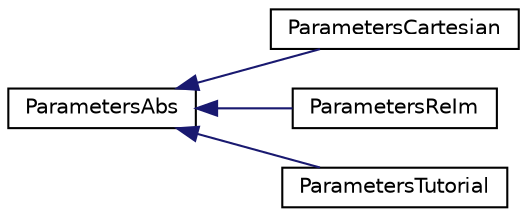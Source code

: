 digraph "Graphical Class Hierarchy"
{
  edge [fontname="Helvetica",fontsize="10",labelfontname="Helvetica",labelfontsize="10"];
  node [fontname="Helvetica",fontsize="10",shape=record];
  rankdir="LR";
  Node0 [label="ParametersAbs",height=0.2,width=0.4,color="black", fillcolor="white", style="filled",URL="$class_parameters_abs.html"];
  Node0 -> Node1 [dir="back",color="midnightblue",fontsize="10",style="solid",fontname="Helvetica"];
  Node1 [label="ParametersCartesian",height=0.2,width=0.4,color="black", fillcolor="white", style="filled",URL="$class_parameters_cartesian.html",tooltip="Author: Till Moritz Karbach, moritz.karbach@cern.ch Date: April 2013. "];
  Node0 -> Node2 [dir="back",color="midnightblue",fontsize="10",style="solid",fontname="Helvetica"];
  Node2 [label="ParametersReIm",height=0.2,width=0.4,color="black", fillcolor="white", style="filled",URL="$class_parameters_re_im.html"];
  Node0 -> Node3 [dir="back",color="midnightblue",fontsize="10",style="solid",fontname="Helvetica"];
  Node3 [label="ParametersTutorial",height=0.2,width=0.4,color="black", fillcolor="white", style="filled",URL="$class_parameters_tutorial.html",tooltip="Author: Till Moritz Karbach, moritz.karbach@cern.ch Date: April 2013. "];
}
